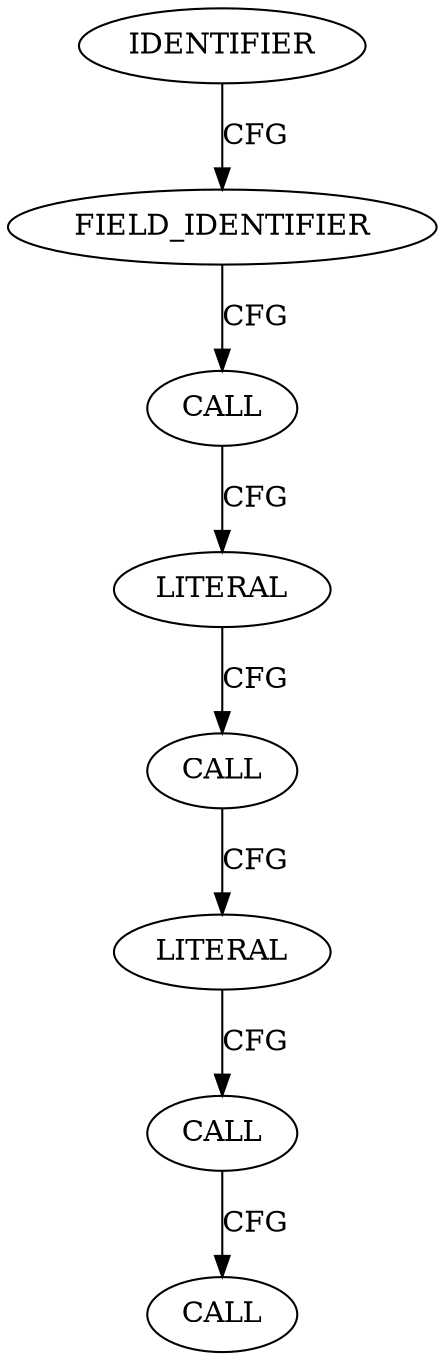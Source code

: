 strict digraph "" {
	node [label="\N"];
	1622	[ARGUMENT_INDEX=1,
		CODE="desc->fd_lens",
		COLUMN_NUMBER=6,
		DISPATCH_TYPE=STATIC_DISPATCH,
		LINE_NUMBER=534,
		METHOD_FULL_NAME="<operator>.indirectFieldAccess",
		NAME="<operator>.indirectFieldAccess",
		ORDER=1,
		TYPE_FULL_NAME="<empty>",
		filename="messenger_v2.c",
		label=CALL];
	1625	[ARGUMENT_INDEX=2,
		CODE=1,
		COLUMN_NUMBER=20,
		LINE_NUMBER=534,
		ORDER=2,
		TYPE_FULL_NAME=int,
		filename="messenger_v2.c",
		label=LITERAL];
	1622 -> 1625	[label=CFG];
	1621	[ARGUMENT_INDEX=1,
		CODE="desc->fd_lens[1]",
		COLUMN_NUMBER=6,
		DISPATCH_TYPE=STATIC_DISPATCH,
		LINE_NUMBER=534,
		METHOD_FULL_NAME="<operator>.indirectIndexAccess",
		NAME="<operator>.indirectIndexAccess",
		ORDER=1,
		TYPE_FULL_NAME="<empty>",
		filename="messenger_v2.c",
		label=CALL];
	1625 -> 1621	[label=CFG];
	1626	[ARGUMENT_INDEX=2,
		CODE=0,
		COLUMN_NUMBER=25,
		LINE_NUMBER=534,
		ORDER=2,
		TYPE_FULL_NAME=int,
		filename="messenger_v2.c",
		label=LITERAL];
	1621 -> 1626	[label=CFG];
	1620	[ARGUMENT_INDEX=1,
		CODE="desc->fd_lens[1] < 0",
		COLUMN_NUMBER=6,
		DISPATCH_TYPE=STATIC_DISPATCH,
		LINE_NUMBER=534,
		METHOD_FULL_NAME="<operator>.lessThan",
		NAME="<operator>.lessThan",
		ORDER=1,
		TYPE_FULL_NAME="<empty>",
		filename="messenger_v2.c",
		label=CALL];
	1619	[ARGUMENT_INDEX=-1,
		CODE="desc->fd_lens[1] < 0 ||
	    desc->fd_lens[1] > CEPH_MSG_MAX_FRONT_LEN",
		COLUMN_NUMBER=6,
		DISPATCH_TYPE=STATIC_DISPATCH,
		LINE_NUMBER=534,
		METHOD_FULL_NAME="<operator>.logicalOr",
		NAME="<operator>.logicalOr",
		ORDER=1,
		TYPE_FULL_NAME="<empty>",
		filename="messenger_v2.c",
		label=CALL];
	1620 -> 1619	[label=CFG];
	1624	[ARGUMENT_INDEX=2,
		CANONICAL_NAME=fd_lens,
		CODE=fd_lens,
		COLUMN_NUMBER=6,
		LINE_NUMBER=534,
		ORDER=2,
		filename="messenger_v2.c",
		label=FIELD_IDENTIFIER];
	1624 -> 1622	[label=CFG];
	1626 -> 1620	[label=CFG];
	1623	[ARGUMENT_INDEX=1,
		CODE=desc,
		COLUMN_NUMBER=6,
		LINE_NUMBER=534,
		NAME=desc,
		ORDER=1,
		TYPE_FULL_NAME="ceph_frame_desc*",
		filename="messenger_v2.c",
		label=IDENTIFIER];
	1623 -> 1624	[label=CFG];
}
